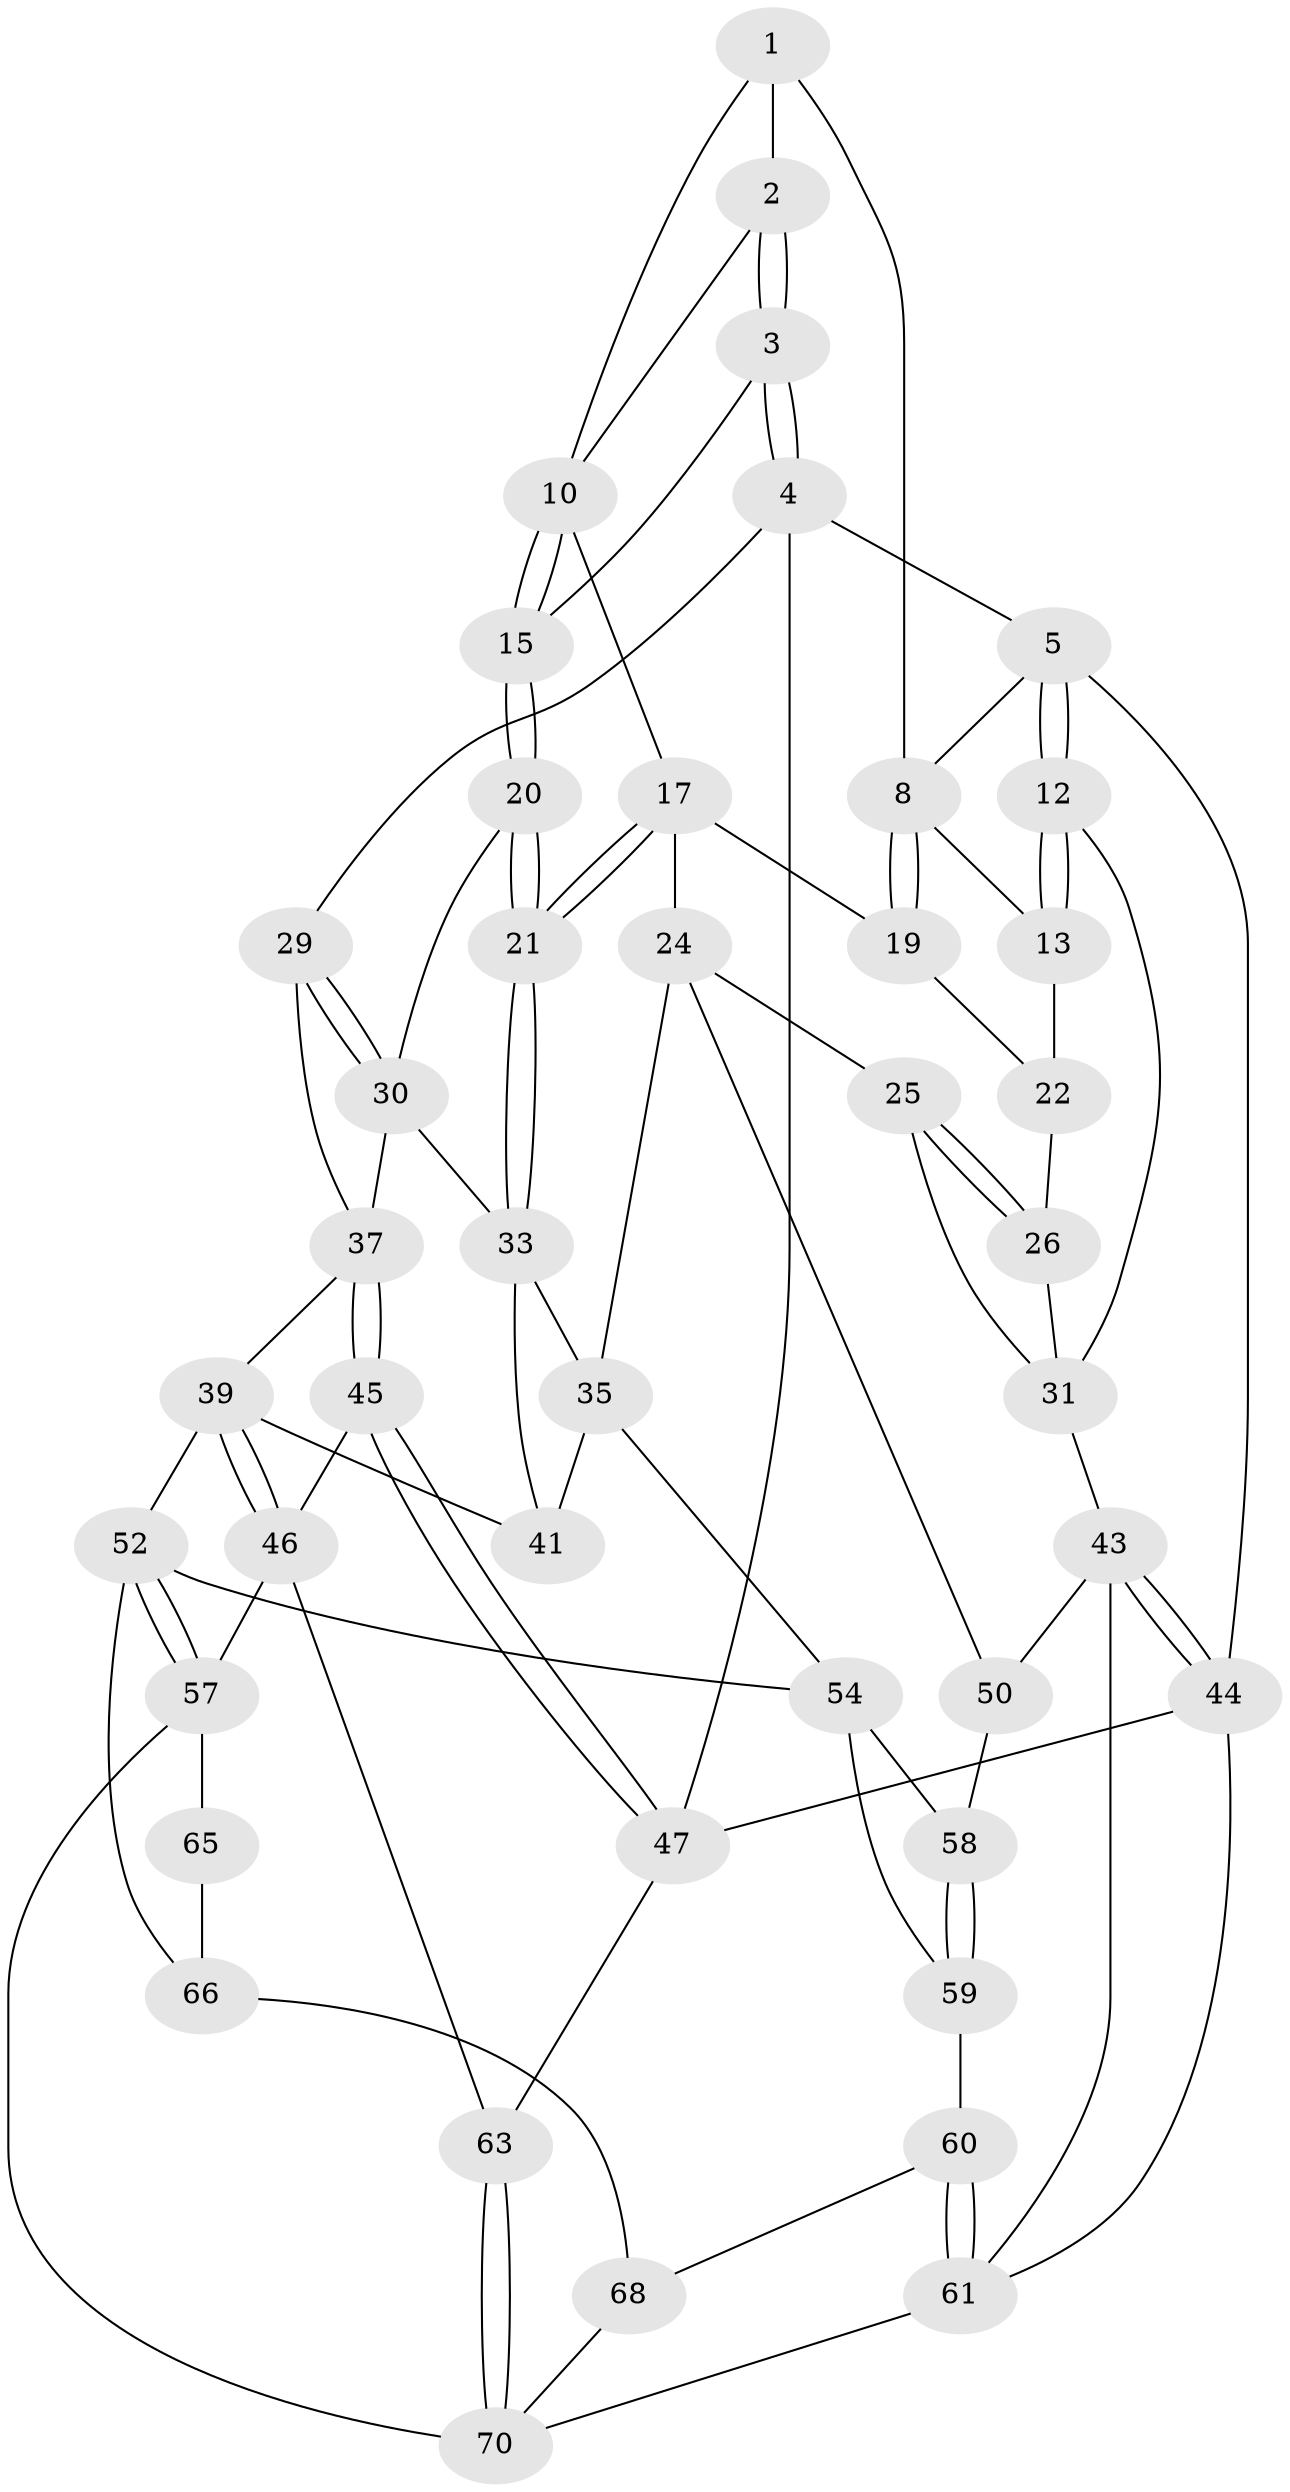 // Generated by graph-tools (version 1.1) at 2025/52/02/27/25 19:52:41]
// undirected, 44 vertices, 96 edges
graph export_dot {
graph [start="1"]
  node [color=gray90,style=filled];
  1 [pos="+0.20154010695975158+0",super="+7"];
  2 [pos="+0.4194767605881347+0"];
  3 [pos="+1+0",super="+16"];
  4 [pos="+1+0",super="+28"];
  5 [pos="+0+0",super="+6"];
  8 [pos="+0.20897955071733954+0.23607037220221927",super="+9"];
  10 [pos="+0.4726494411319959+0.1609531602865375",super="+11"];
  12 [pos="+0+0.14786082822227245"];
  13 [pos="+0.015494037636273323+0.2219068679945526",super="+14"];
  15 [pos="+0.5120922149996682+0.18349407864532286"];
  17 [pos="+0.39207680037869763+0.38549945151191245",super="+18"];
  19 [pos="+0.1955162271178991+0.317951185376371"];
  20 [pos="+0.5113151570376773+0.32094378116961175",super="+27"];
  21 [pos="+0.4760879233930713+0.39915596208318754"];
  22 [pos="+0.15909255112089193+0.3247776563490885",super="+23"];
  24 [pos="+0.1863428457882866+0.6046793820248262",super="+36"];
  25 [pos="+0.15338254436717327+0.6036562808833829"];
  26 [pos="+0.05056747747509254+0.4012608394329119"];
  29 [pos="+0.8430263304646912+0.49693694739459143"];
  30 [pos="+0.7317708005992652+0.4394883974246316",super="+32"];
  31 [pos="+0+0.37033458087557203",super="+42"];
  33 [pos="+0.5054251460798709+0.4478346196691639",super="+34"];
  35 [pos="+0.3340662773296066+0.646747113406545",super="+49"];
  37 [pos="+0.7838133798395694+0.639122775859225",super="+38"];
  39 [pos="+0.6289888108175693+0.6718416505085995",super="+40"];
  41 [pos="+0.5803602812399035+0.6734034886720264"];
  43 [pos="+0+0.8571009686611958",super="+51"];
  44 [pos="+0+1"];
  45 [pos="+0.8772101985999047+0.7373291079119898"];
  46 [pos="+0.7977777951651981+0.8045231460741207",super="+56"];
  47 [pos="+1+0.7155916772851506",super="+48"];
  50 [pos="+0.26770810922444566+0.7395019377821571"];
  52 [pos="+0.6489324409042467+0.821022169747563",super="+53"];
  54 [pos="+0.5140421298874532+0.86781465161978",super="+55"];
  57 [pos="+0.7343845172569572+0.8754725442313949",super="+64"];
  58 [pos="+0.33838200485383924+0.7994687901990711"];
  59 [pos="+0.35149936798981724+0.8340829501663846",super="+62"];
  60 [pos="+0.3358741947220482+0.9279945587179746",super="+69"];
  61 [pos="+0.2505612826567881+1",super="+72"];
  63 [pos="+1+1"];
  65 [pos="+0.6489851174904501+0.9234702125575109"];
  66 [pos="+0.6011760117302677+0.9136235982226885",super="+67"];
  68 [pos="+0.5058752777726964+1"];
  70 [pos="+0.6440176903245943+1",super="+71"];
  1 -- 2;
  1 -- 8;
  1 -- 10;
  2 -- 3;
  2 -- 3;
  2 -- 10;
  3 -- 4;
  3 -- 4;
  3 -- 15;
  4 -- 5;
  4 -- 29;
  4 -- 47 [weight=2];
  5 -- 12;
  5 -- 12;
  5 -- 44;
  5 -- 8;
  8 -- 19;
  8 -- 19;
  8 -- 13;
  10 -- 15;
  10 -- 15;
  10 -- 17;
  12 -- 13;
  12 -- 13;
  12 -- 31;
  13 -- 22 [weight=2];
  15 -- 20;
  15 -- 20;
  17 -- 21;
  17 -- 21;
  17 -- 24;
  17 -- 19;
  19 -- 22;
  20 -- 21;
  20 -- 21;
  20 -- 30;
  21 -- 33;
  21 -- 33;
  22 -- 26;
  24 -- 25;
  24 -- 50;
  24 -- 35;
  25 -- 26;
  25 -- 26;
  25 -- 31;
  26 -- 31;
  29 -- 30;
  29 -- 30;
  29 -- 37;
  30 -- 33;
  30 -- 37;
  31 -- 43;
  33 -- 35;
  33 -- 41;
  35 -- 41;
  35 -- 54;
  37 -- 45;
  37 -- 45;
  37 -- 39;
  39 -- 46;
  39 -- 46;
  39 -- 41;
  39 -- 52;
  43 -- 44;
  43 -- 44;
  43 -- 50;
  43 -- 61;
  44 -- 61;
  44 -- 47;
  45 -- 46;
  45 -- 47;
  45 -- 47;
  46 -- 57;
  46 -- 63;
  47 -- 63;
  50 -- 58;
  52 -- 57;
  52 -- 57;
  52 -- 66;
  52 -- 54;
  54 -- 58;
  54 -- 59;
  57 -- 65;
  57 -- 70;
  58 -- 59;
  58 -- 59;
  59 -- 60 [weight=2];
  60 -- 61;
  60 -- 61;
  60 -- 68;
  61 -- 70;
  63 -- 70;
  63 -- 70;
  65 -- 66 [weight=2];
  66 -- 68;
  68 -- 70;
}
